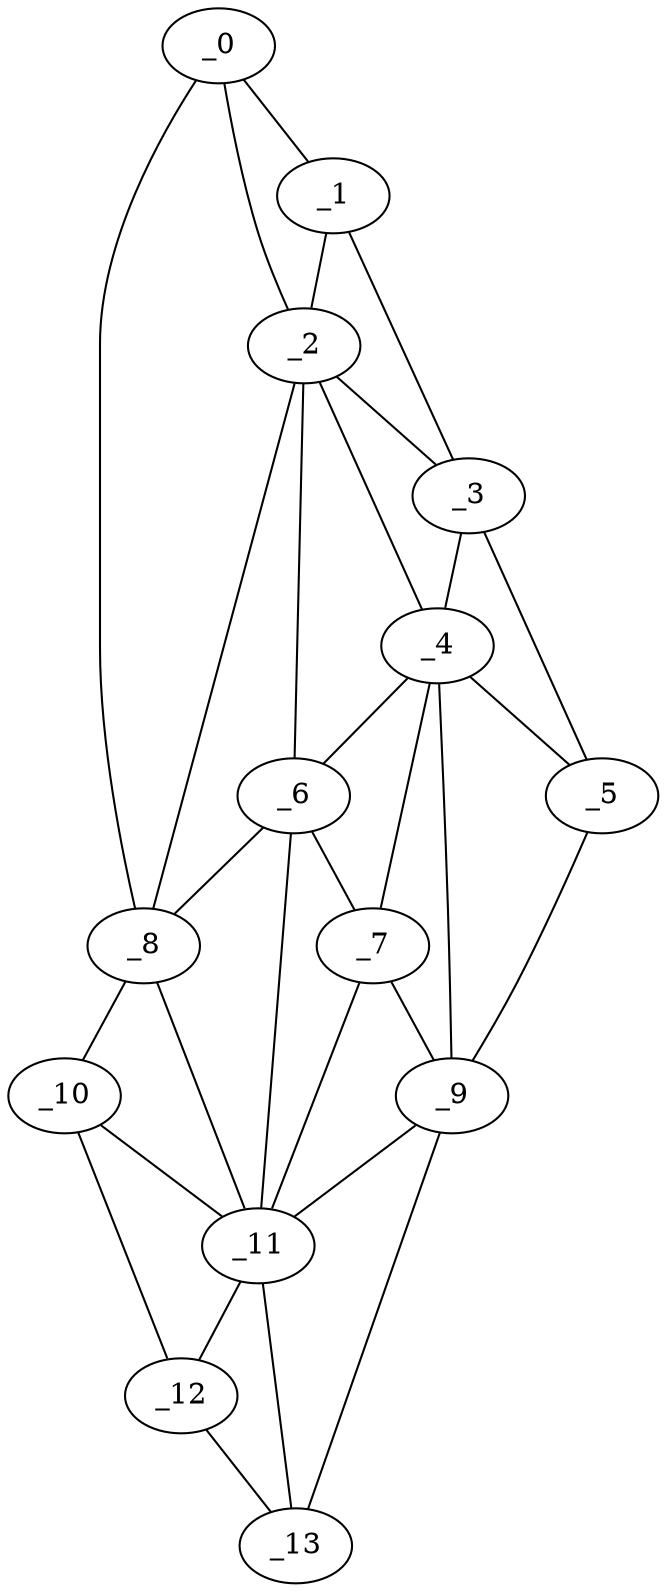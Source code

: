graph "obj63__355.gxl" {
	_0	 [x=49,
		y=15];
	_1	 [x=57,
		y=9];
	_0 -- _1	 [valence=1];
	_2	 [x=58,
		y=22];
	_0 -- _2	 [valence=2];
	_8	 [x=81,
		y=43];
	_0 -- _8	 [valence=1];
	_1 -- _2	 [valence=2];
	_3	 [x=62,
		y=8];
	_1 -- _3	 [valence=1];
	_2 -- _3	 [valence=1];
	_4	 [x=72,
		y=17];
	_2 -- _4	 [valence=2];
	_6	 [x=77,
		y=33];
	_2 -- _6	 [valence=1];
	_2 -- _8	 [valence=2];
	_3 -- _4	 [valence=2];
	_5	 [x=74,
		y=8];
	_3 -- _5	 [valence=1];
	_4 -- _5	 [valence=2];
	_4 -- _6	 [valence=2];
	_7	 [x=81,
		y=24];
	_4 -- _7	 [valence=2];
	_9	 [x=89,
		y=13];
	_4 -- _9	 [valence=2];
	_5 -- _9	 [valence=1];
	_6 -- _7	 [valence=2];
	_6 -- _8	 [valence=2];
	_11	 [x=93,
		y=29];
	_6 -- _11	 [valence=2];
	_7 -- _9	 [valence=2];
	_7 -- _11	 [valence=2];
	_10	 [x=91,
		y=45];
	_8 -- _10	 [valence=1];
	_8 -- _11	 [valence=1];
	_9 -- _11	 [valence=1];
	_13	 [x=111,
		y=33];
	_9 -- _13	 [valence=1];
	_10 -- _11	 [valence=2];
	_12	 [x=101,
		y=46];
	_10 -- _12	 [valence=1];
	_11 -- _12	 [valence=1];
	_11 -- _13	 [valence=2];
	_12 -- _13	 [valence=1];
}
